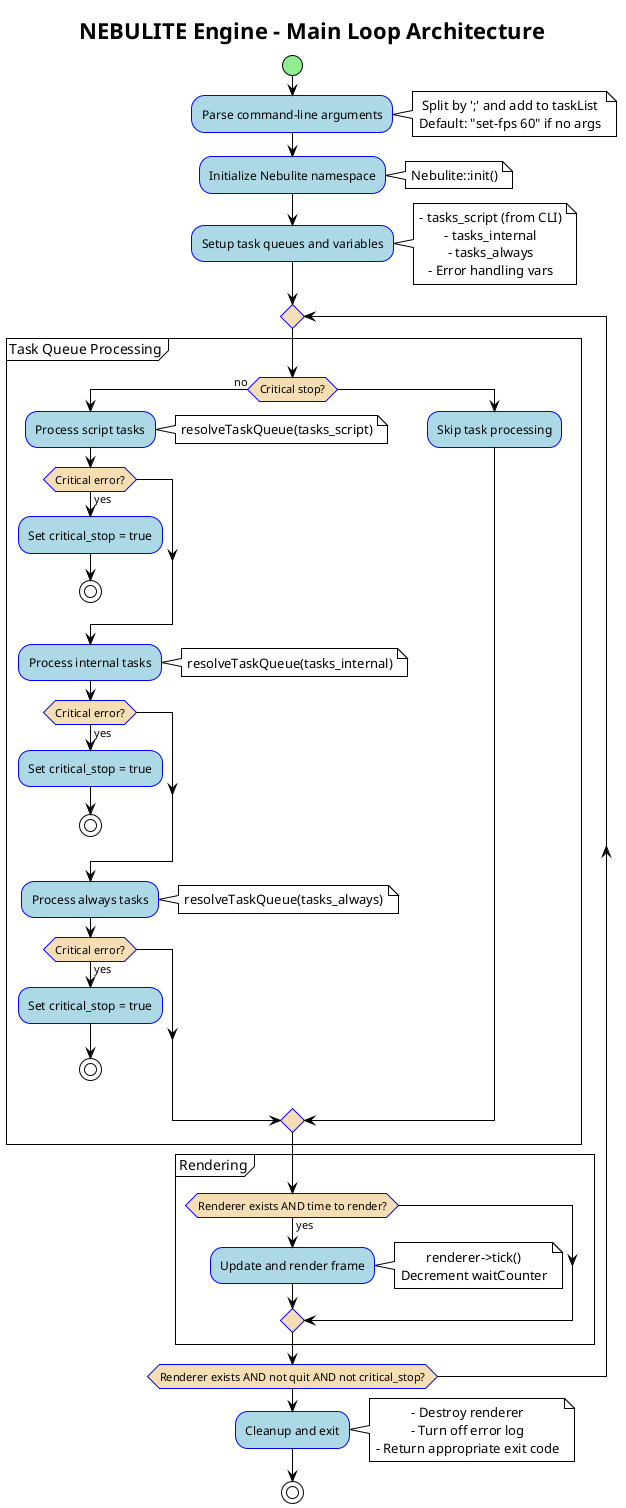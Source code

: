 @startuml MainLoop
!theme plain
skinparam defaultTextAlignment center
skinparam wrapWidth 200
skinparam maxMessageSize 150

skinparam activity {
  StartColor lightgreen
  EndColor lightcoral
  BackgroundColor lightblue
  BorderColor blue
}
skinparam ActivityDiamondBackgroundColor wheat
skinparam groupInheritance 2

title NEBULITE Engine - Main Loop Architecture

start

:Parse command-line arguments;
note right
  Split by ';' and add to taskList
  Default: "set-fps 60" if no args
end note

:Initialize Nebulite namespace;
note right: Nebulite::init()

:Setup task queues and variables;
note right
  - tasks_script (from CLI)
  - tasks_internal 
  - tasks_always
  - Error handling vars
end note

repeat

  group Task Queue Processing
    if (Critical stop?) then (no)
      :Process script tasks;
      note right: resolveTaskQueue(tasks_script)
      
      if (Critical error?) then (yes)
        :Set critical_stop = true;
        stop
      endif
      
      :Process internal tasks;
      note right: resolveTaskQueue(tasks_internal)
      
      if (Critical error?) then (yes)
        :Set critical_stop = true;
        stop
      endif
      
      :Process always tasks;
      note right: resolveTaskQueue(tasks_always)
      
      if (Critical error?) then (yes)
        :Set critical_stop = true;
        stop
      endif
    else
      :Skip task processing;
    endif
  end group

  group Rendering
    if (Renderer exists AND time to render?) then (yes)
      :Update and render frame;
      note right
        renderer->tick()
        Decrement waitCounter
      end note
    endif
  end group

repeat while (Renderer exists AND not quit AND not critical_stop?)

:Cleanup and exit;
note right
  - Destroy renderer
  - Turn off error log
  - Return appropriate exit code
end note

stop

@enduml
